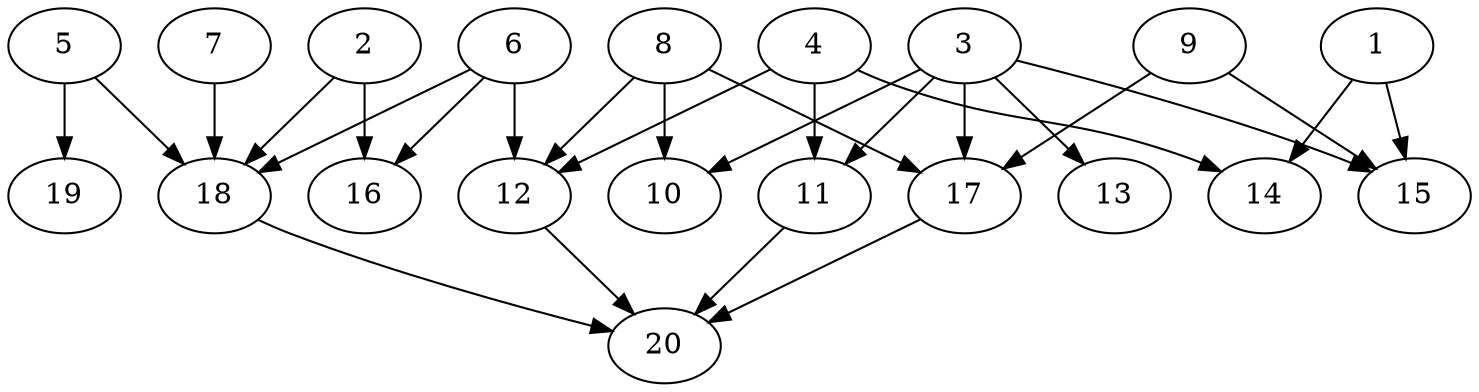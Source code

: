 // DAG automatically generated by daggen at Sat Jul 27 15:39:05 2019
// ./daggen --dot -n 20 --ccr 0.3 --fat 0.8 --regular 0.5 --density 0.4 --mindata 5242880 --maxdata 52428800 
digraph G {
  1 [size="51172693", alpha="0.07", expect_size="15351808"] 
  1 -> 14 [size ="15351808"]
  1 -> 15 [size ="15351808"]
  2 [size="92149760", alpha="0.16", expect_size="27644928"] 
  2 -> 16 [size ="27644928"]
  2 -> 18 [size ="27644928"]
  3 [size="26856107", alpha="0.17", expect_size="8056832"] 
  3 -> 10 [size ="8056832"]
  3 -> 11 [size ="8056832"]
  3 -> 13 [size ="8056832"]
  3 -> 15 [size ="8056832"]
  3 -> 17 [size ="8056832"]
  4 [size="113971200", alpha="0.01", expect_size="34191360"] 
  4 -> 11 [size ="34191360"]
  4 -> 12 [size ="34191360"]
  4 -> 14 [size ="34191360"]
  5 [size="104123733", alpha="0.13", expect_size="31237120"] 
  5 -> 18 [size ="31237120"]
  5 -> 19 [size ="31237120"]
  6 [size="21688320", alpha="0.18", expect_size="6506496"] 
  6 -> 12 [size ="6506496"]
  6 -> 16 [size ="6506496"]
  6 -> 18 [size ="6506496"]
  7 [size="80698027", alpha="0.18", expect_size="24209408"] 
  7 -> 18 [size ="24209408"]
  8 [size="106990933", alpha="0.12", expect_size="32097280"] 
  8 -> 10 [size ="32097280"]
  8 -> 12 [size ="32097280"]
  8 -> 17 [size ="32097280"]
  9 [size="85435733", alpha="0.02", expect_size="25630720"] 
  9 -> 15 [size ="25630720"]
  9 -> 17 [size ="25630720"]
  10 [size="119999147", alpha="0.13", expect_size="35999744"] 
  11 [size="124897280", alpha="0.15", expect_size="37469184"] 
  11 -> 20 [size ="37469184"]
  12 [size="24388267", alpha="0.12", expect_size="7316480"] 
  12 -> 20 [size ="7316480"]
  13 [size="151125333", alpha="0.09", expect_size="45337600"] 
  14 [size="124487680", alpha="0.02", expect_size="37346304"] 
  15 [size="134874453", alpha="0.08", expect_size="40462336"] 
  16 [size="79998293", alpha="0.02", expect_size="23999488"] 
  17 [size="64293547", alpha="0.07", expect_size="19288064"] 
  17 -> 20 [size ="19288064"]
  18 [size="46612480", alpha="0.09", expect_size="13983744"] 
  18 -> 20 [size ="13983744"]
  19 [size="142755840", alpha="0.15", expect_size="42826752"] 
  20 [size="157463893", alpha="0.09", expect_size="47239168"] 
}
